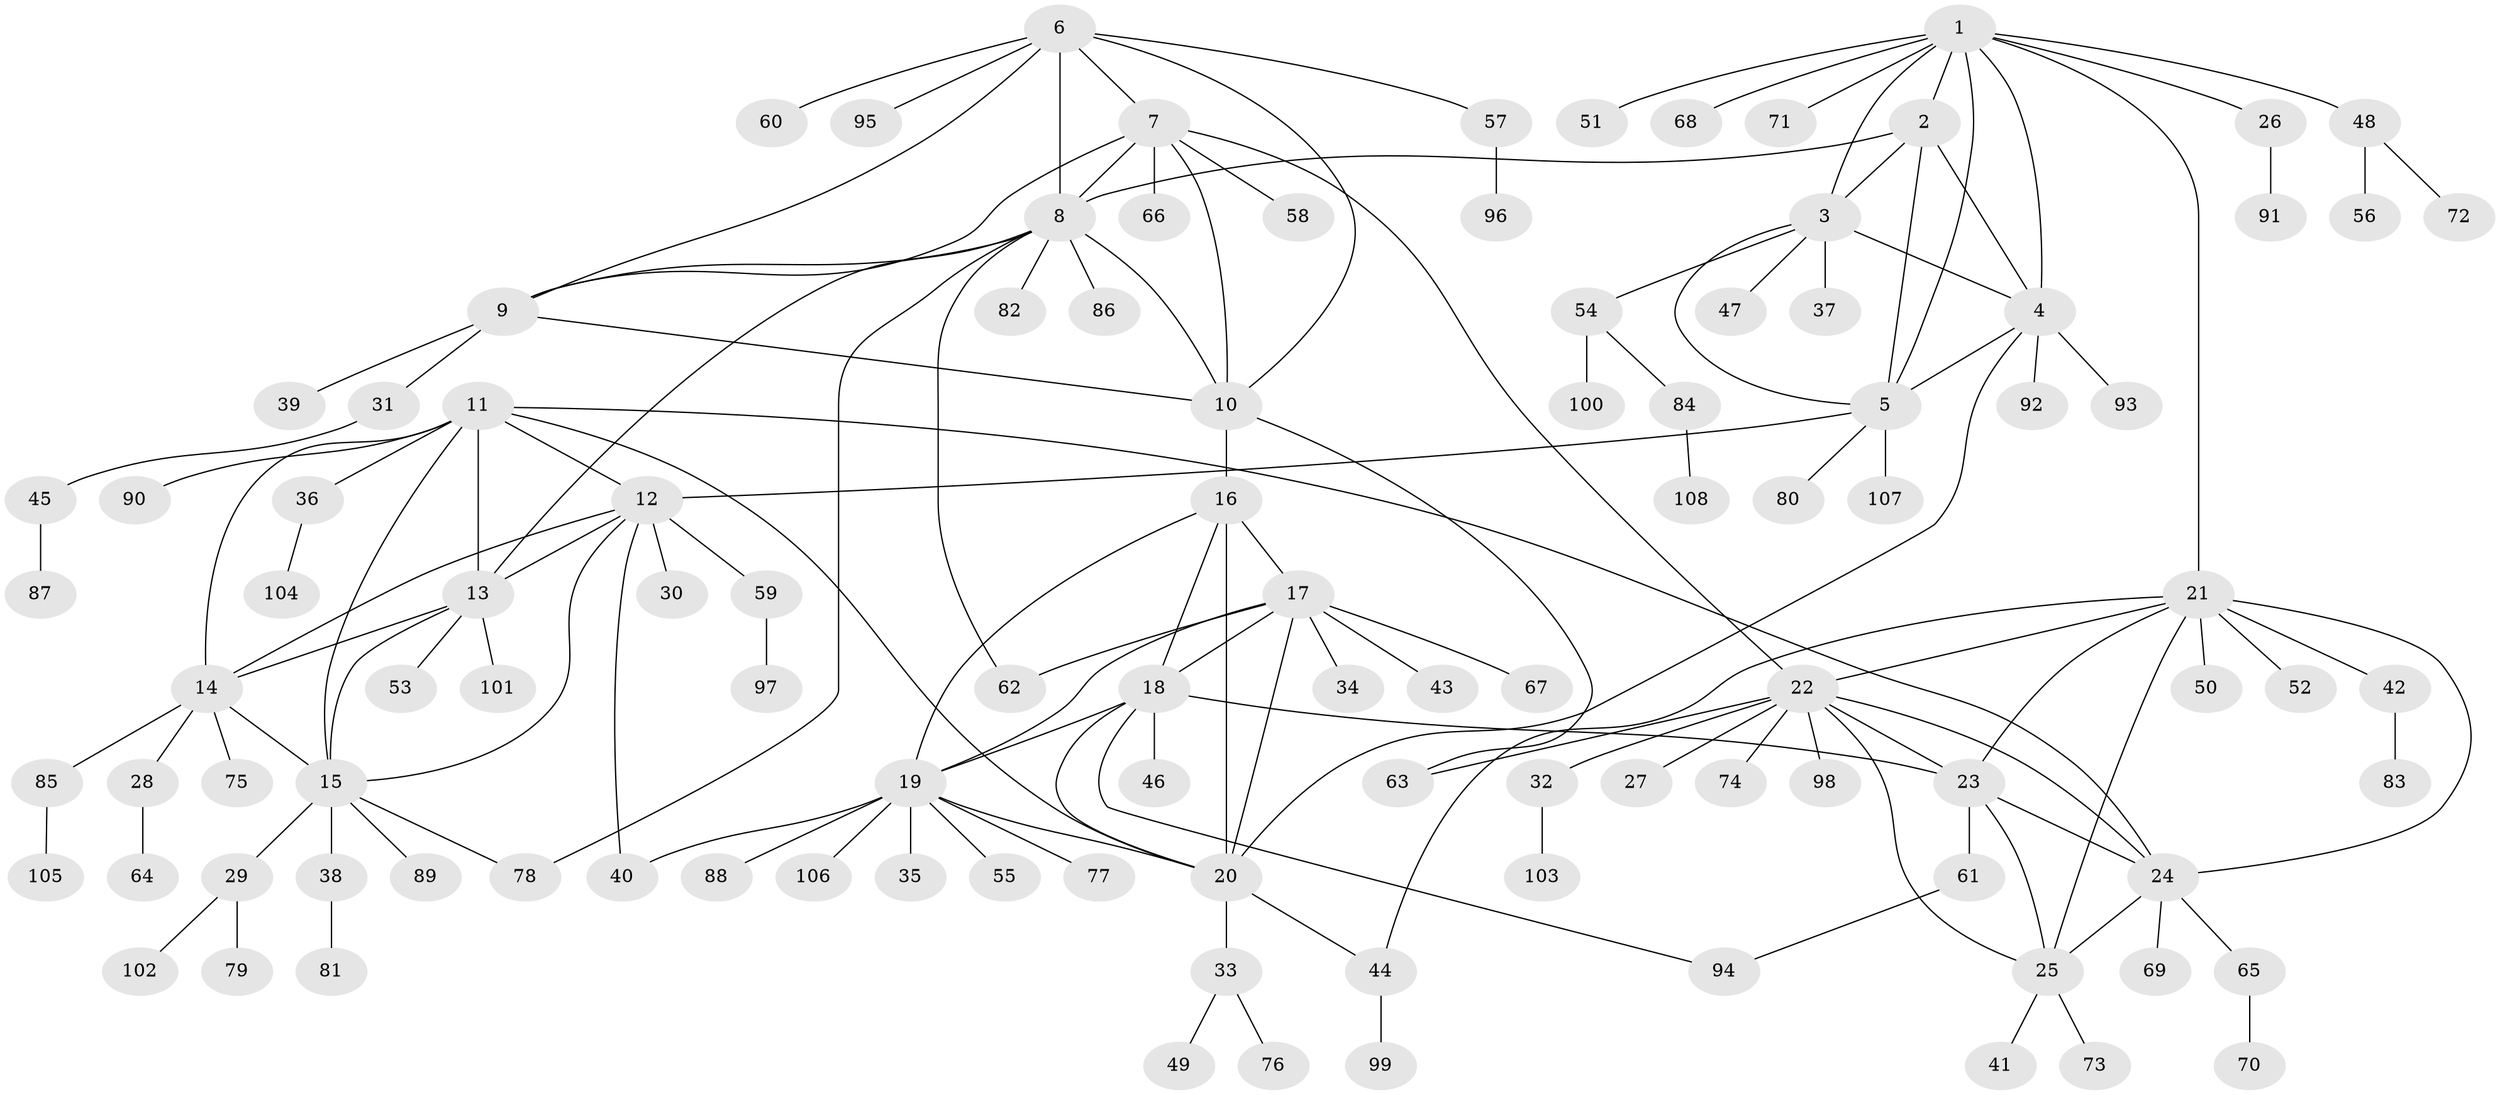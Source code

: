 // coarse degree distribution, {7: 0.02564102564102564, 6: 0.038461538461538464, 8: 0.05128205128205128, 5: 0.01282051282051282, 9: 0.02564102564102564, 4: 0.02564102564102564, 10: 0.01282051282051282, 12: 0.01282051282051282, 11: 0.01282051282051282, 3: 0.02564102564102564, 1: 0.6666666666666666, 2: 0.08974358974358974}
// Generated by graph-tools (version 1.1) at 2025/24/03/03/25 07:24:16]
// undirected, 108 vertices, 149 edges
graph export_dot {
graph [start="1"]
  node [color=gray90,style=filled];
  1;
  2;
  3;
  4;
  5;
  6;
  7;
  8;
  9;
  10;
  11;
  12;
  13;
  14;
  15;
  16;
  17;
  18;
  19;
  20;
  21;
  22;
  23;
  24;
  25;
  26;
  27;
  28;
  29;
  30;
  31;
  32;
  33;
  34;
  35;
  36;
  37;
  38;
  39;
  40;
  41;
  42;
  43;
  44;
  45;
  46;
  47;
  48;
  49;
  50;
  51;
  52;
  53;
  54;
  55;
  56;
  57;
  58;
  59;
  60;
  61;
  62;
  63;
  64;
  65;
  66;
  67;
  68;
  69;
  70;
  71;
  72;
  73;
  74;
  75;
  76;
  77;
  78;
  79;
  80;
  81;
  82;
  83;
  84;
  85;
  86;
  87;
  88;
  89;
  90;
  91;
  92;
  93;
  94;
  95;
  96;
  97;
  98;
  99;
  100;
  101;
  102;
  103;
  104;
  105;
  106;
  107;
  108;
  1 -- 2;
  1 -- 3;
  1 -- 4;
  1 -- 5;
  1 -- 21;
  1 -- 26;
  1 -- 48;
  1 -- 51;
  1 -- 68;
  1 -- 71;
  2 -- 3;
  2 -- 4;
  2 -- 5;
  2 -- 8;
  3 -- 4;
  3 -- 5;
  3 -- 37;
  3 -- 47;
  3 -- 54;
  4 -- 5;
  4 -- 20;
  4 -- 92;
  4 -- 93;
  5 -- 12;
  5 -- 80;
  5 -- 107;
  6 -- 7;
  6 -- 8;
  6 -- 9;
  6 -- 10;
  6 -- 57;
  6 -- 60;
  6 -- 95;
  7 -- 8;
  7 -- 9;
  7 -- 10;
  7 -- 22;
  7 -- 58;
  7 -- 66;
  8 -- 9;
  8 -- 10;
  8 -- 13;
  8 -- 62;
  8 -- 78;
  8 -- 82;
  8 -- 86;
  9 -- 10;
  9 -- 31;
  9 -- 39;
  10 -- 16;
  10 -- 63;
  11 -- 12;
  11 -- 13;
  11 -- 14;
  11 -- 15;
  11 -- 20;
  11 -- 24;
  11 -- 36;
  11 -- 90;
  12 -- 13;
  12 -- 14;
  12 -- 15;
  12 -- 30;
  12 -- 40;
  12 -- 59;
  13 -- 14;
  13 -- 15;
  13 -- 53;
  13 -- 101;
  14 -- 15;
  14 -- 28;
  14 -- 75;
  14 -- 85;
  15 -- 29;
  15 -- 38;
  15 -- 78;
  15 -- 89;
  16 -- 17;
  16 -- 18;
  16 -- 19;
  16 -- 20;
  17 -- 18;
  17 -- 19;
  17 -- 20;
  17 -- 34;
  17 -- 43;
  17 -- 62;
  17 -- 67;
  18 -- 19;
  18 -- 20;
  18 -- 23;
  18 -- 46;
  18 -- 94;
  19 -- 20;
  19 -- 35;
  19 -- 40;
  19 -- 55;
  19 -- 77;
  19 -- 88;
  19 -- 106;
  20 -- 33;
  20 -- 44;
  21 -- 22;
  21 -- 23;
  21 -- 24;
  21 -- 25;
  21 -- 42;
  21 -- 44;
  21 -- 50;
  21 -- 52;
  22 -- 23;
  22 -- 24;
  22 -- 25;
  22 -- 27;
  22 -- 32;
  22 -- 63;
  22 -- 74;
  22 -- 98;
  23 -- 24;
  23 -- 25;
  23 -- 61;
  24 -- 25;
  24 -- 65;
  24 -- 69;
  25 -- 41;
  25 -- 73;
  26 -- 91;
  28 -- 64;
  29 -- 79;
  29 -- 102;
  31 -- 45;
  32 -- 103;
  33 -- 49;
  33 -- 76;
  36 -- 104;
  38 -- 81;
  42 -- 83;
  44 -- 99;
  45 -- 87;
  48 -- 56;
  48 -- 72;
  54 -- 84;
  54 -- 100;
  57 -- 96;
  59 -- 97;
  61 -- 94;
  65 -- 70;
  84 -- 108;
  85 -- 105;
}
